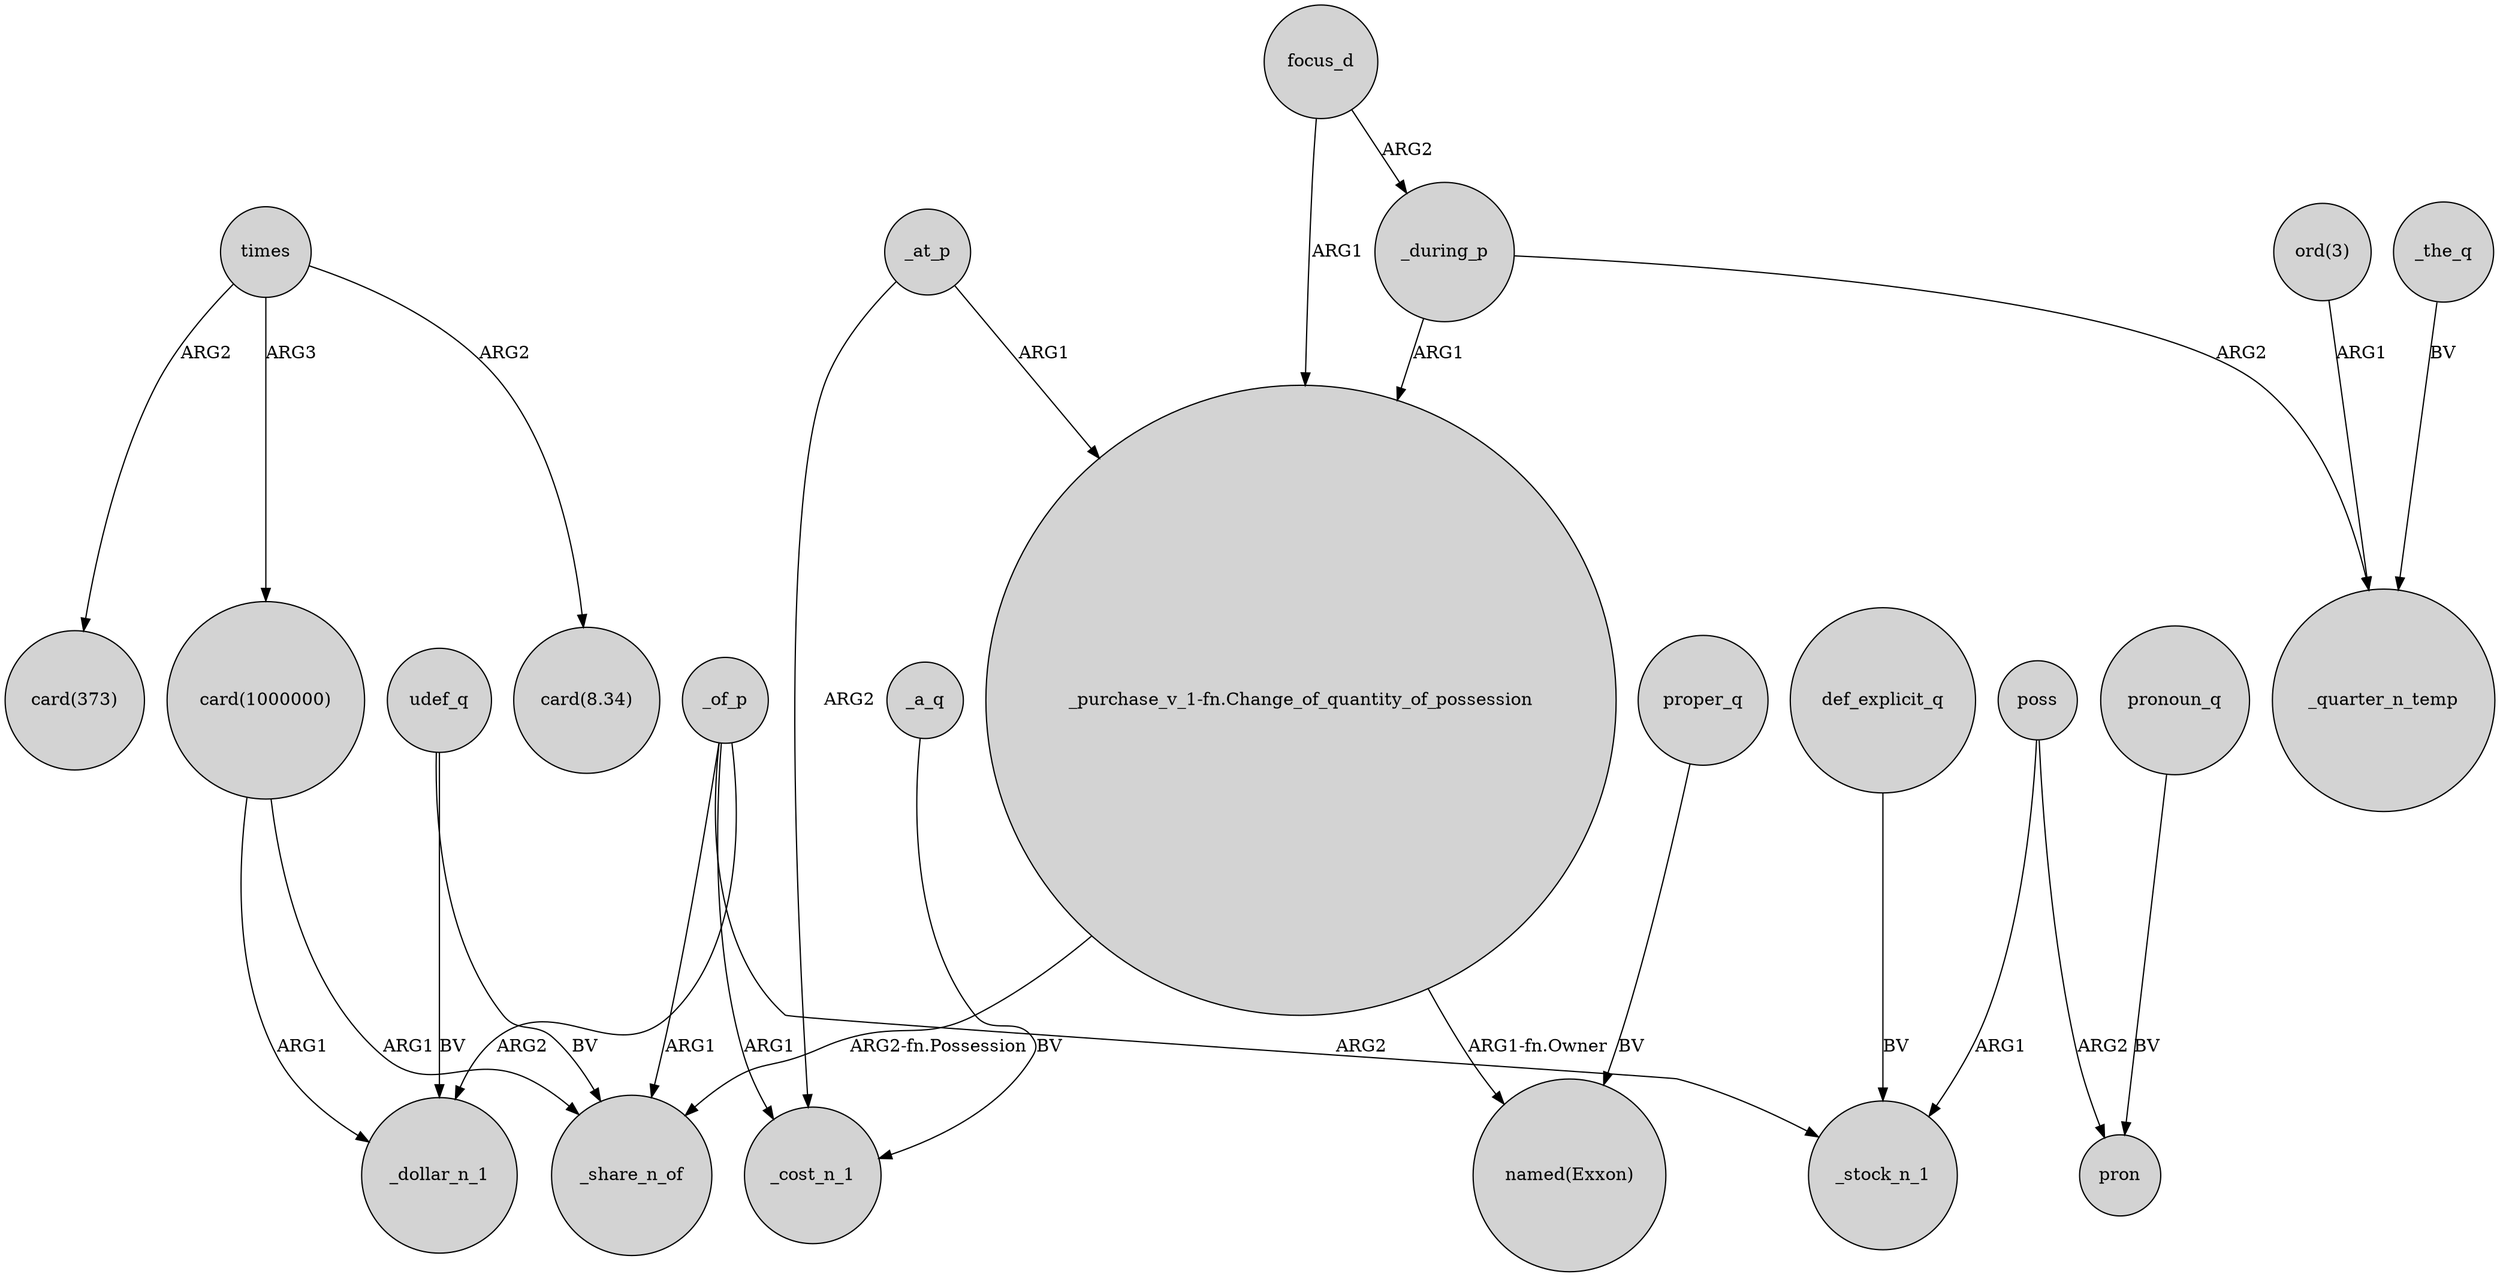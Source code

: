 digraph {
	node [shape=circle style=filled]
	times -> "card(373)" [label=ARG2]
	"_purchase_v_1-fn.Change_of_quantity_of_possession" -> "named(Exxon)" [label="ARG1-fn.Owner"]
	_of_p -> _share_n_of [label=ARG1]
	"ord(3)" -> _quarter_n_temp [label=ARG1]
	focus_d -> "_purchase_v_1-fn.Change_of_quantity_of_possession" [label=ARG1]
	focus_d -> _during_p [label=ARG2]
	_the_q -> _quarter_n_temp [label=BV]
	_of_p -> _cost_n_1 [label=ARG1]
	_a_q -> _cost_n_1 [label=BV]
	times -> "card(1000000)" [label=ARG3]
	def_explicit_q -> _stock_n_1 [label=BV]
	_during_p -> "_purchase_v_1-fn.Change_of_quantity_of_possession" [label=ARG1]
	proper_q -> "named(Exxon)" [label=BV]
	pronoun_q -> pron [label=BV]
	poss -> pron [label=ARG2]
	udef_q -> _share_n_of [label=BV]
	poss -> _stock_n_1 [label=ARG1]
	udef_q -> _dollar_n_1 [label=BV]
	"card(1000000)" -> _dollar_n_1 [label=ARG1]
	"card(1000000)" -> _share_n_of [label=ARG1]
	_of_p -> _stock_n_1 [label=ARG2]
	times -> "card(8.34)" [label=ARG2]
	_of_p -> _dollar_n_1 [label=ARG2]
	_at_p -> _cost_n_1 [label=ARG2]
	_at_p -> "_purchase_v_1-fn.Change_of_quantity_of_possession" [label=ARG1]
	"_purchase_v_1-fn.Change_of_quantity_of_possession" -> _share_n_of [label="ARG2-fn.Possession"]
	_during_p -> _quarter_n_temp [label=ARG2]
}
